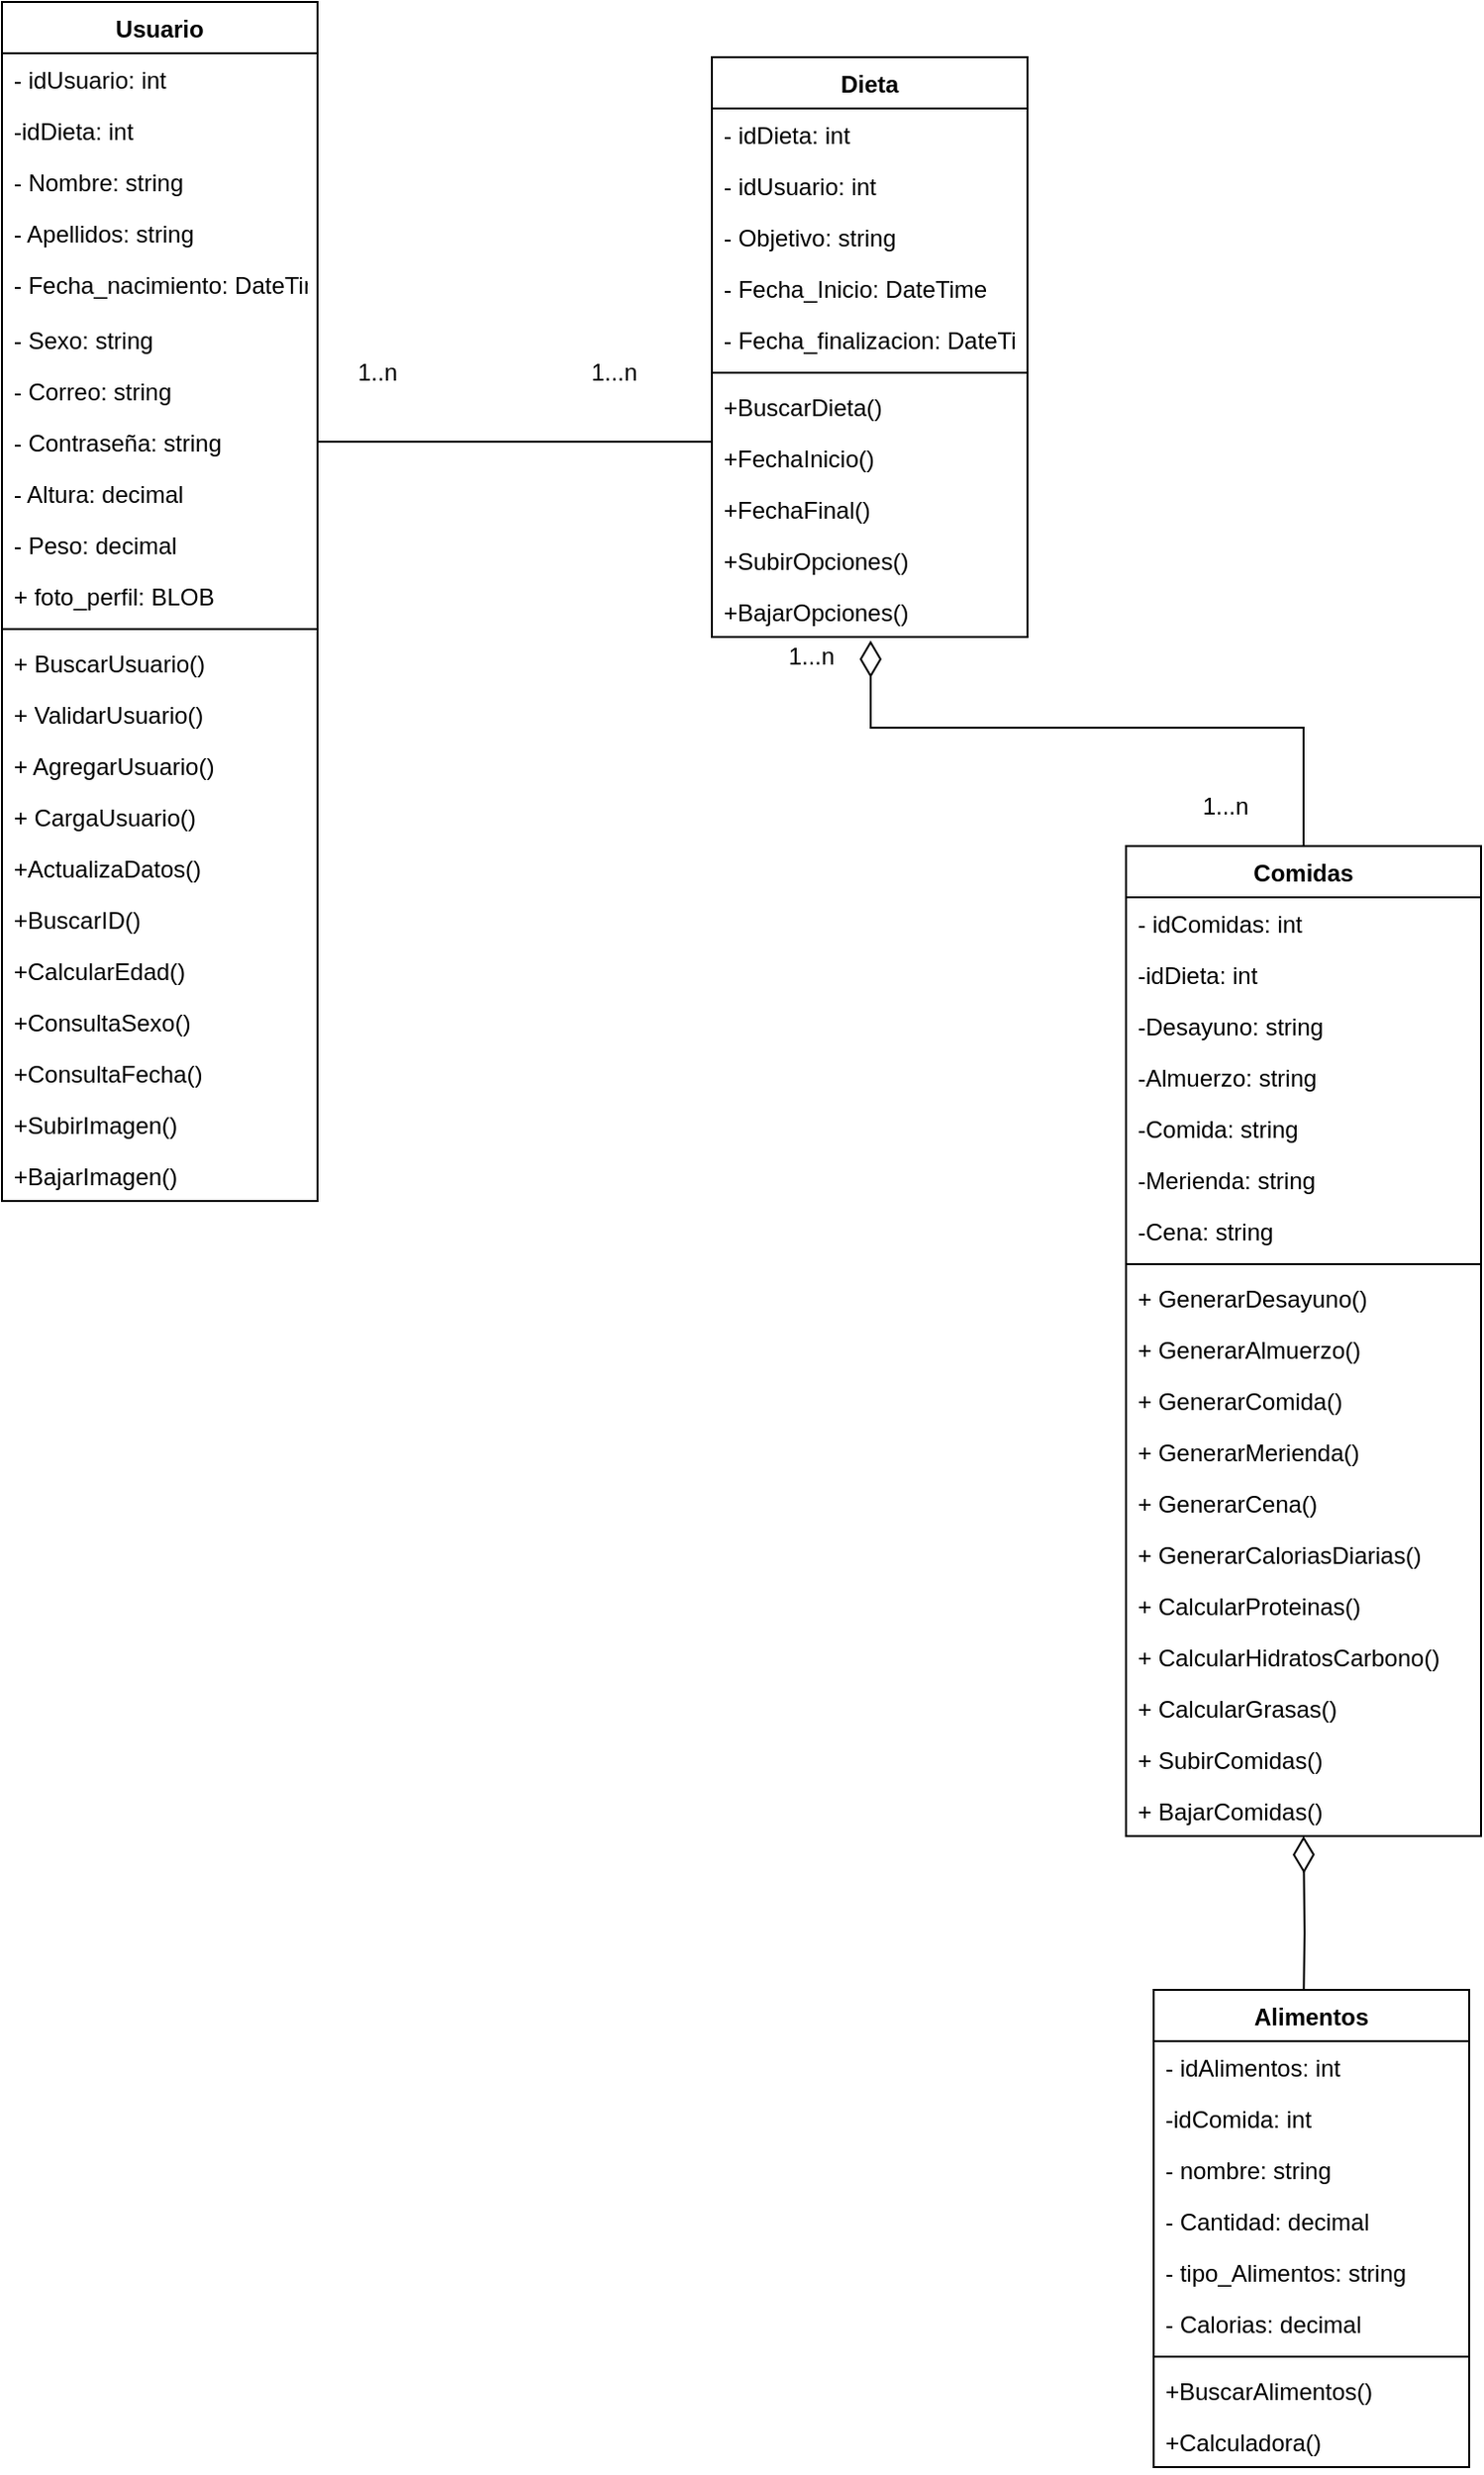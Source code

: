<mxfile version="14.6.13" type="device"><diagram id="8Gsco-pnXBFYh_fM60kr" name="Page-1"><mxGraphModel dx="2076" dy="1096" grid="1" gridSize="10" guides="1" tooltips="1" connect="1" arrows="1" fold="1" page="1" pageScale="1" pageWidth="3300" pageHeight="4681" math="0" shadow="0"><root><mxCell id="0"/><mxCell id="1" parent="0"/><mxCell id="gnFN1HKFer0yJX2Bne_Z-1" style="edgeStyle=orthogonalEdgeStyle;rounded=0;orthogonalLoop=1;jettySize=auto;html=1;exitX=0.5;exitY=0;exitDx=0;exitDy=0;endArrow=diamondThin;endFill=0;endSize=16;strokeWidth=1;entryX=0.503;entryY=1.069;entryDx=0;entryDy=0;entryPerimeter=0;" edge="1" parent="1" source="gnFN1HKFer0yJX2Bne_Z-2" target="gnFN1HKFer0yJX2Bne_Z-62"><mxGeometry relative="1" as="geometry"><Array as="points"><mxPoint x="1010" y="508"/><mxPoint x="791" y="508"/></Array><mxPoint x="790" y="468" as="targetPoint"/></mxGeometry></mxCell><mxCell id="gnFN1HKFer0yJX2Bne_Z-2" value="Comidas" style="swimlane;fontStyle=1;align=center;verticalAlign=top;childLayout=stackLayout;horizontal=1;startSize=26;horizontalStack=0;resizeParent=1;resizeParentMax=0;resizeLast=0;collapsible=1;marginBottom=0;" vertex="1" parent="1"><mxGeometry x="920" y="568" width="180" height="502" as="geometry"/></mxCell><mxCell id="gnFN1HKFer0yJX2Bne_Z-3" value="- idComidas: int" style="text;strokeColor=none;fillColor=none;align=left;verticalAlign=top;spacingLeft=4;spacingRight=4;overflow=hidden;rotatable=0;points=[[0,0.5],[1,0.5]];portConstraint=eastwest;" vertex="1" parent="gnFN1HKFer0yJX2Bne_Z-2"><mxGeometry y="26" width="180" height="26" as="geometry"/></mxCell><mxCell id="gnFN1HKFer0yJX2Bne_Z-4" value="-idDieta: int" style="text;strokeColor=none;fillColor=none;align=left;verticalAlign=top;spacingLeft=4;spacingRight=4;overflow=hidden;rotatable=0;points=[[0,0.5],[1,0.5]];portConstraint=eastwest;" vertex="1" parent="gnFN1HKFer0yJX2Bne_Z-2"><mxGeometry y="52" width="180" height="26" as="geometry"/></mxCell><mxCell id="gnFN1HKFer0yJX2Bne_Z-5" value="-Desayuno: string" style="text;strokeColor=none;fillColor=none;align=left;verticalAlign=top;spacingLeft=4;spacingRight=4;overflow=hidden;rotatable=0;points=[[0,0.5],[1,0.5]];portConstraint=eastwest;" vertex="1" parent="gnFN1HKFer0yJX2Bne_Z-2"><mxGeometry y="78" width="180" height="26" as="geometry"/></mxCell><mxCell id="gnFN1HKFer0yJX2Bne_Z-6" value="-Almuerzo: string" style="text;strokeColor=none;fillColor=none;align=left;verticalAlign=top;spacingLeft=4;spacingRight=4;overflow=hidden;rotatable=0;points=[[0,0.5],[1,0.5]];portConstraint=eastwest;" vertex="1" parent="gnFN1HKFer0yJX2Bne_Z-2"><mxGeometry y="104" width="180" height="26" as="geometry"/></mxCell><mxCell id="gnFN1HKFer0yJX2Bne_Z-7" value="-Comida: string" style="text;strokeColor=none;fillColor=none;align=left;verticalAlign=top;spacingLeft=4;spacingRight=4;overflow=hidden;rotatable=0;points=[[0,0.5],[1,0.5]];portConstraint=eastwest;" vertex="1" parent="gnFN1HKFer0yJX2Bne_Z-2"><mxGeometry y="130" width="180" height="26" as="geometry"/></mxCell><mxCell id="gnFN1HKFer0yJX2Bne_Z-8" value="-Merienda: string" style="text;strokeColor=none;fillColor=none;align=left;verticalAlign=top;spacingLeft=4;spacingRight=4;overflow=hidden;rotatable=0;points=[[0,0.5],[1,0.5]];portConstraint=eastwest;" vertex="1" parent="gnFN1HKFer0yJX2Bne_Z-2"><mxGeometry y="156" width="180" height="26" as="geometry"/></mxCell><mxCell id="gnFN1HKFer0yJX2Bne_Z-9" value="-Cena: string" style="text;strokeColor=none;fillColor=none;align=left;verticalAlign=top;spacingLeft=4;spacingRight=4;overflow=hidden;rotatable=0;points=[[0,0.5],[1,0.5]];portConstraint=eastwest;" vertex="1" parent="gnFN1HKFer0yJX2Bne_Z-2"><mxGeometry y="182" width="180" height="26" as="geometry"/></mxCell><mxCell id="gnFN1HKFer0yJX2Bne_Z-10" value="" style="line;strokeWidth=1;fillColor=none;align=left;verticalAlign=middle;spacingTop=-1;spacingLeft=3;spacingRight=3;rotatable=0;labelPosition=right;points=[];portConstraint=eastwest;" vertex="1" parent="gnFN1HKFer0yJX2Bne_Z-2"><mxGeometry y="208" width="180" height="8" as="geometry"/></mxCell><mxCell id="gnFN1HKFer0yJX2Bne_Z-11" value="+ GenerarDesayuno()" style="text;strokeColor=none;fillColor=none;align=left;verticalAlign=top;spacingLeft=4;spacingRight=4;overflow=hidden;rotatable=0;points=[[0,0.5],[1,0.5]];portConstraint=eastwest;" vertex="1" parent="gnFN1HKFer0yJX2Bne_Z-2"><mxGeometry y="216" width="180" height="26" as="geometry"/></mxCell><mxCell id="gnFN1HKFer0yJX2Bne_Z-12" value="+ GenerarAlmuerzo()" style="text;strokeColor=none;fillColor=none;align=left;verticalAlign=top;spacingLeft=4;spacingRight=4;overflow=hidden;rotatable=0;points=[[0,0.5],[1,0.5]];portConstraint=eastwest;" vertex="1" parent="gnFN1HKFer0yJX2Bne_Z-2"><mxGeometry y="242" width="180" height="26" as="geometry"/></mxCell><mxCell id="gnFN1HKFer0yJX2Bne_Z-13" value="+ GenerarComida()" style="text;strokeColor=none;fillColor=none;align=left;verticalAlign=top;spacingLeft=4;spacingRight=4;overflow=hidden;rotatable=0;points=[[0,0.5],[1,0.5]];portConstraint=eastwest;" vertex="1" parent="gnFN1HKFer0yJX2Bne_Z-2"><mxGeometry y="268" width="180" height="26" as="geometry"/></mxCell><mxCell id="gnFN1HKFer0yJX2Bne_Z-14" value="+ GenerarMerienda()" style="text;strokeColor=none;fillColor=none;align=left;verticalAlign=top;spacingLeft=4;spacingRight=4;overflow=hidden;rotatable=0;points=[[0,0.5],[1,0.5]];portConstraint=eastwest;" vertex="1" parent="gnFN1HKFer0yJX2Bne_Z-2"><mxGeometry y="294" width="180" height="26" as="geometry"/></mxCell><mxCell id="gnFN1HKFer0yJX2Bne_Z-15" value="+ GenerarCena()" style="text;strokeColor=none;fillColor=none;align=left;verticalAlign=top;spacingLeft=4;spacingRight=4;overflow=hidden;rotatable=0;points=[[0,0.5],[1,0.5]];portConstraint=eastwest;" vertex="1" parent="gnFN1HKFer0yJX2Bne_Z-2"><mxGeometry y="320" width="180" height="26" as="geometry"/></mxCell><mxCell id="gnFN1HKFer0yJX2Bne_Z-16" value="+ GenerarCaloriasDiarias()" style="text;strokeColor=none;fillColor=none;align=left;verticalAlign=top;spacingLeft=4;spacingRight=4;overflow=hidden;rotatable=0;points=[[0,0.5],[1,0.5]];portConstraint=eastwest;" vertex="1" parent="gnFN1HKFer0yJX2Bne_Z-2"><mxGeometry y="346" width="180" height="26" as="geometry"/></mxCell><mxCell id="gnFN1HKFer0yJX2Bne_Z-17" value="+ CalcularProteinas()" style="text;strokeColor=none;fillColor=none;align=left;verticalAlign=top;spacingLeft=4;spacingRight=4;overflow=hidden;rotatable=0;points=[[0,0.5],[1,0.5]];portConstraint=eastwest;" vertex="1" parent="gnFN1HKFer0yJX2Bne_Z-2"><mxGeometry y="372" width="180" height="26" as="geometry"/></mxCell><mxCell id="gnFN1HKFer0yJX2Bne_Z-18" value="+ CalcularHidratosCarbono()" style="text;strokeColor=none;fillColor=none;align=left;verticalAlign=top;spacingLeft=4;spacingRight=4;overflow=hidden;rotatable=0;points=[[0,0.5],[1,0.5]];portConstraint=eastwest;" vertex="1" parent="gnFN1HKFer0yJX2Bne_Z-2"><mxGeometry y="398" width="180" height="26" as="geometry"/></mxCell><mxCell id="gnFN1HKFer0yJX2Bne_Z-19" value="+ CalcularGrasas()" style="text;strokeColor=none;fillColor=none;align=left;verticalAlign=top;spacingLeft=4;spacingRight=4;overflow=hidden;rotatable=0;points=[[0,0.5],[1,0.5]];portConstraint=eastwest;" vertex="1" parent="gnFN1HKFer0yJX2Bne_Z-2"><mxGeometry y="424" width="180" height="26" as="geometry"/></mxCell><mxCell id="gnFN1HKFer0yJX2Bne_Z-20" value="+ SubirComidas()" style="text;strokeColor=none;fillColor=none;align=left;verticalAlign=top;spacingLeft=4;spacingRight=4;overflow=hidden;rotatable=0;points=[[0,0.5],[1,0.5]];portConstraint=eastwest;" vertex="1" parent="gnFN1HKFer0yJX2Bne_Z-2"><mxGeometry y="450" width="180" height="26" as="geometry"/></mxCell><mxCell id="gnFN1HKFer0yJX2Bne_Z-21" value="+ BajarComidas()" style="text;strokeColor=none;fillColor=none;align=left;verticalAlign=top;spacingLeft=4;spacingRight=4;overflow=hidden;rotatable=0;points=[[0,0.5],[1,0.5]];portConstraint=eastwest;" vertex="1" parent="gnFN1HKFer0yJX2Bne_Z-2"><mxGeometry y="476" width="180" height="26" as="geometry"/></mxCell><mxCell id="gnFN1HKFer0yJX2Bne_Z-22" style="edgeStyle=orthogonalEdgeStyle;rounded=0;orthogonalLoop=1;jettySize=auto;html=1;endArrow=diamondThin;endFill=0;endSize=16;strokeWidth=1;" edge="1" parent="1" target="gnFN1HKFer0yJX2Bne_Z-2"><mxGeometry relative="1" as="geometry"><Array as="points"/><mxPoint x="1010" y="1158" as="sourcePoint"/></mxGeometry></mxCell><mxCell id="gnFN1HKFer0yJX2Bne_Z-24" value="1..n" style="text;html=1;align=center;verticalAlign=middle;resizable=0;points=[];autosize=1;strokeColor=none;" vertex="1" parent="1"><mxGeometry x="520" y="318" width="40" height="20" as="geometry"/></mxCell><mxCell id="gnFN1HKFer0yJX2Bne_Z-25" value="1...n" style="text;html=1;align=center;verticalAlign=middle;resizable=0;points=[];autosize=1;strokeColor=none;" vertex="1" parent="1"><mxGeometry x="640" y="318" width="40" height="20" as="geometry"/></mxCell><mxCell id="gnFN1HKFer0yJX2Bne_Z-26" value="1...n" style="text;html=1;align=center;verticalAlign=middle;resizable=0;points=[];autosize=1;strokeColor=none;" vertex="1" parent="1"><mxGeometry x="740" y="462" width="40" height="20" as="geometry"/></mxCell><mxCell id="gnFN1HKFer0yJX2Bne_Z-27" value="Usuario" style="swimlane;fontStyle=1;align=center;verticalAlign=top;childLayout=stackLayout;horizontal=1;startSize=26;horizontalStack=0;resizeParent=1;resizeParentMax=0;resizeLast=0;collapsible=1;marginBottom=0;" vertex="1" parent="1"><mxGeometry x="350" y="140" width="160" height="608" as="geometry"/></mxCell><mxCell id="gnFN1HKFer0yJX2Bne_Z-28" value="- idUsuario: int" style="text;strokeColor=none;fillColor=none;align=left;verticalAlign=top;spacingLeft=4;spacingRight=4;overflow=hidden;rotatable=0;points=[[0,0.5],[1,0.5]];portConstraint=eastwest;" vertex="1" parent="gnFN1HKFer0yJX2Bne_Z-27"><mxGeometry y="26" width="160" height="26" as="geometry"/></mxCell><mxCell id="gnFN1HKFer0yJX2Bne_Z-29" value="-idDieta: int" style="text;strokeColor=none;fillColor=none;align=left;verticalAlign=top;spacingLeft=4;spacingRight=4;overflow=hidden;rotatable=0;points=[[0,0.5],[1,0.5]];portConstraint=eastwest;" vertex="1" parent="gnFN1HKFer0yJX2Bne_Z-27"><mxGeometry y="52" width="160" height="26" as="geometry"/></mxCell><mxCell id="gnFN1HKFer0yJX2Bne_Z-30" value="- Nombre: string" style="text;strokeColor=none;fillColor=none;align=left;verticalAlign=top;spacingLeft=4;spacingRight=4;overflow=hidden;rotatable=0;points=[[0,0.5],[1,0.5]];portConstraint=eastwest;" vertex="1" parent="gnFN1HKFer0yJX2Bne_Z-27"><mxGeometry y="78" width="160" height="26" as="geometry"/></mxCell><mxCell id="gnFN1HKFer0yJX2Bne_Z-31" value="- Apellidos: string" style="text;strokeColor=none;fillColor=none;align=left;verticalAlign=top;spacingLeft=4;spacingRight=4;overflow=hidden;rotatable=0;points=[[0,0.5],[1,0.5]];portConstraint=eastwest;" vertex="1" parent="gnFN1HKFer0yJX2Bne_Z-27"><mxGeometry y="104" width="160" height="26" as="geometry"/></mxCell><mxCell id="gnFN1HKFer0yJX2Bne_Z-32" value="- Fecha_nacimiento: DateTime" style="text;strokeColor=none;fillColor=none;align=left;verticalAlign=top;spacingLeft=4;spacingRight=4;overflow=hidden;rotatable=0;points=[[0,0.5],[1,0.5]];portConstraint=eastwest;" vertex="1" parent="gnFN1HKFer0yJX2Bne_Z-27"><mxGeometry y="130" width="160" height="28" as="geometry"/></mxCell><mxCell id="gnFN1HKFer0yJX2Bne_Z-33" value="- Sexo: string" style="text;strokeColor=none;fillColor=none;align=left;verticalAlign=top;spacingLeft=4;spacingRight=4;overflow=hidden;rotatable=0;points=[[0,0.5],[1,0.5]];portConstraint=eastwest;" vertex="1" parent="gnFN1HKFer0yJX2Bne_Z-27"><mxGeometry y="158" width="160" height="26" as="geometry"/></mxCell><mxCell id="gnFN1HKFer0yJX2Bne_Z-34" value="- Correo: string" style="text;strokeColor=none;fillColor=none;align=left;verticalAlign=top;spacingLeft=4;spacingRight=4;overflow=hidden;rotatable=0;points=[[0,0.5],[1,0.5]];portConstraint=eastwest;" vertex="1" parent="gnFN1HKFer0yJX2Bne_Z-27"><mxGeometry y="184" width="160" height="26" as="geometry"/></mxCell><mxCell id="gnFN1HKFer0yJX2Bne_Z-35" value="- Contraseña: string" style="text;strokeColor=none;fillColor=none;align=left;verticalAlign=top;spacingLeft=4;spacingRight=4;overflow=hidden;rotatable=0;points=[[0,0.5],[1,0.5]];portConstraint=eastwest;" vertex="1" parent="gnFN1HKFer0yJX2Bne_Z-27"><mxGeometry y="210" width="160" height="26" as="geometry"/></mxCell><mxCell id="gnFN1HKFer0yJX2Bne_Z-36" value="- Altura: decimal" style="text;strokeColor=none;fillColor=none;align=left;verticalAlign=top;spacingLeft=4;spacingRight=4;overflow=hidden;rotatable=0;points=[[0,0.5],[1,0.5]];portConstraint=eastwest;" vertex="1" parent="gnFN1HKFer0yJX2Bne_Z-27"><mxGeometry y="236" width="160" height="26" as="geometry"/></mxCell><mxCell id="gnFN1HKFer0yJX2Bne_Z-37" value="- Peso: decimal" style="text;strokeColor=none;fillColor=none;align=left;verticalAlign=top;spacingLeft=4;spacingRight=4;overflow=hidden;rotatable=0;points=[[0,0.5],[1,0.5]];portConstraint=eastwest;" vertex="1" parent="gnFN1HKFer0yJX2Bne_Z-27"><mxGeometry y="262" width="160" height="26" as="geometry"/></mxCell><mxCell id="gnFN1HKFer0yJX2Bne_Z-38" value="+ foto_perfil: BLOB" style="text;strokeColor=none;fillColor=none;align=left;verticalAlign=top;spacingLeft=4;spacingRight=4;overflow=hidden;rotatable=0;points=[[0,0.5],[1,0.5]];portConstraint=eastwest;" vertex="1" parent="gnFN1HKFer0yJX2Bne_Z-27"><mxGeometry y="288" width="160" height="26" as="geometry"/></mxCell><mxCell id="gnFN1HKFer0yJX2Bne_Z-39" value="" style="line;strokeWidth=1;fillColor=none;align=left;verticalAlign=middle;spacingTop=-1;spacingLeft=3;spacingRight=3;rotatable=0;labelPosition=right;points=[];portConstraint=eastwest;" vertex="1" parent="gnFN1HKFer0yJX2Bne_Z-27"><mxGeometry y="314" width="160" height="8" as="geometry"/></mxCell><mxCell id="gnFN1HKFer0yJX2Bne_Z-40" value="+ BuscarUsuario()" style="text;strokeColor=none;fillColor=none;align=left;verticalAlign=top;spacingLeft=4;spacingRight=4;overflow=hidden;rotatable=0;points=[[0,0.5],[1,0.5]];portConstraint=eastwest;" vertex="1" parent="gnFN1HKFer0yJX2Bne_Z-27"><mxGeometry y="322" width="160" height="26" as="geometry"/></mxCell><mxCell id="gnFN1HKFer0yJX2Bne_Z-41" value="+ ValidarUsuario()" style="text;strokeColor=none;fillColor=none;align=left;verticalAlign=top;spacingLeft=4;spacingRight=4;overflow=hidden;rotatable=0;points=[[0,0.5],[1,0.5]];portConstraint=eastwest;" vertex="1" parent="gnFN1HKFer0yJX2Bne_Z-27"><mxGeometry y="348" width="160" height="26" as="geometry"/></mxCell><mxCell id="gnFN1HKFer0yJX2Bne_Z-42" value="+ AgregarUsuario()" style="text;strokeColor=none;fillColor=none;align=left;verticalAlign=top;spacingLeft=4;spacingRight=4;overflow=hidden;rotatable=0;points=[[0,0.5],[1,0.5]];portConstraint=eastwest;" vertex="1" parent="gnFN1HKFer0yJX2Bne_Z-27"><mxGeometry y="374" width="160" height="26" as="geometry"/></mxCell><mxCell id="gnFN1HKFer0yJX2Bne_Z-43" value="+ CargaUsuario()" style="text;strokeColor=none;fillColor=none;align=left;verticalAlign=top;spacingLeft=4;spacingRight=4;overflow=hidden;rotatable=0;points=[[0,0.5],[1,0.5]];portConstraint=eastwest;" vertex="1" parent="gnFN1HKFer0yJX2Bne_Z-27"><mxGeometry y="400" width="160" height="26" as="geometry"/></mxCell><mxCell id="gnFN1HKFer0yJX2Bne_Z-44" value="+ActualizaDatos()" style="text;strokeColor=none;fillColor=none;align=left;verticalAlign=top;spacingLeft=4;spacingRight=4;overflow=hidden;rotatable=0;points=[[0,0.5],[1,0.5]];portConstraint=eastwest;" vertex="1" parent="gnFN1HKFer0yJX2Bne_Z-27"><mxGeometry y="426" width="160" height="26" as="geometry"/></mxCell><mxCell id="gnFN1HKFer0yJX2Bne_Z-45" value="+BuscarID()" style="text;strokeColor=none;fillColor=none;align=left;verticalAlign=top;spacingLeft=4;spacingRight=4;overflow=hidden;rotatable=0;points=[[0,0.5],[1,0.5]];portConstraint=eastwest;" vertex="1" parent="gnFN1HKFer0yJX2Bne_Z-27"><mxGeometry y="452" width="160" height="26" as="geometry"/></mxCell><mxCell id="gnFN1HKFer0yJX2Bne_Z-46" value="+CalcularEdad()" style="text;strokeColor=none;fillColor=none;align=left;verticalAlign=top;spacingLeft=4;spacingRight=4;overflow=hidden;rotatable=0;points=[[0,0.5],[1,0.5]];portConstraint=eastwest;" vertex="1" parent="gnFN1HKFer0yJX2Bne_Z-27"><mxGeometry y="478" width="160" height="26" as="geometry"/></mxCell><mxCell id="gnFN1HKFer0yJX2Bne_Z-47" value="+ConsultaSexo()" style="text;strokeColor=none;fillColor=none;align=left;verticalAlign=top;spacingLeft=4;spacingRight=4;overflow=hidden;rotatable=0;points=[[0,0.5],[1,0.5]];portConstraint=eastwest;" vertex="1" parent="gnFN1HKFer0yJX2Bne_Z-27"><mxGeometry y="504" width="160" height="26" as="geometry"/></mxCell><mxCell id="gnFN1HKFer0yJX2Bne_Z-48" value="+ConsultaFecha()" style="text;strokeColor=none;fillColor=none;align=left;verticalAlign=top;spacingLeft=4;spacingRight=4;overflow=hidden;rotatable=0;points=[[0,0.5],[1,0.5]];portConstraint=eastwest;" vertex="1" parent="gnFN1HKFer0yJX2Bne_Z-27"><mxGeometry y="530" width="160" height="26" as="geometry"/></mxCell><mxCell id="gnFN1HKFer0yJX2Bne_Z-49" value="+SubirImagen()" style="text;strokeColor=none;fillColor=none;align=left;verticalAlign=top;spacingLeft=4;spacingRight=4;overflow=hidden;rotatable=0;points=[[0,0.5],[1,0.5]];portConstraint=eastwest;" vertex="1" parent="gnFN1HKFer0yJX2Bne_Z-27"><mxGeometry y="556" width="160" height="26" as="geometry"/></mxCell><mxCell id="gnFN1HKFer0yJX2Bne_Z-50" value="+BajarImagen()" style="text;strokeColor=none;fillColor=none;align=left;verticalAlign=top;spacingLeft=4;spacingRight=4;overflow=hidden;rotatable=0;points=[[0,0.5],[1,0.5]];portConstraint=eastwest;" vertex="1" parent="gnFN1HKFer0yJX2Bne_Z-27"><mxGeometry y="582" width="160" height="26" as="geometry"/></mxCell><mxCell id="gnFN1HKFer0yJX2Bne_Z-51" value="Dieta" style="swimlane;fontStyle=1;align=center;verticalAlign=top;childLayout=stackLayout;horizontal=1;startSize=26;horizontalStack=0;resizeParent=1;resizeParentMax=0;resizeLast=0;collapsible=1;marginBottom=0;" vertex="1" parent="1"><mxGeometry x="710" y="168" width="160" height="294" as="geometry"/></mxCell><mxCell id="gnFN1HKFer0yJX2Bne_Z-52" value="- idDieta: int" style="text;strokeColor=none;fillColor=none;align=left;verticalAlign=top;spacingLeft=4;spacingRight=4;overflow=hidden;rotatable=0;points=[[0,0.5],[1,0.5]];portConstraint=eastwest;" vertex="1" parent="gnFN1HKFer0yJX2Bne_Z-51"><mxGeometry y="26" width="160" height="26" as="geometry"/></mxCell><mxCell id="gnFN1HKFer0yJX2Bne_Z-53" value="- idUsuario: int" style="text;strokeColor=none;fillColor=none;align=left;verticalAlign=top;spacingLeft=4;spacingRight=4;overflow=hidden;rotatable=0;points=[[0,0.5],[1,0.5]];portConstraint=eastwest;" vertex="1" parent="gnFN1HKFer0yJX2Bne_Z-51"><mxGeometry y="52" width="160" height="26" as="geometry"/></mxCell><mxCell id="gnFN1HKFer0yJX2Bne_Z-54" value="- Objetivo: string" style="text;strokeColor=none;fillColor=none;align=left;verticalAlign=top;spacingLeft=4;spacingRight=4;overflow=hidden;rotatable=0;points=[[0,0.5],[1,0.5]];portConstraint=eastwest;" vertex="1" parent="gnFN1HKFer0yJX2Bne_Z-51"><mxGeometry y="78" width="160" height="26" as="geometry"/></mxCell><mxCell id="gnFN1HKFer0yJX2Bne_Z-55" value="- Fecha_Inicio: DateTime" style="text;strokeColor=none;fillColor=none;align=left;verticalAlign=top;spacingLeft=4;spacingRight=4;overflow=hidden;rotatable=0;points=[[0,0.5],[1,0.5]];portConstraint=eastwest;" vertex="1" parent="gnFN1HKFer0yJX2Bne_Z-51"><mxGeometry y="104" width="160" height="26" as="geometry"/></mxCell><mxCell id="gnFN1HKFer0yJX2Bne_Z-56" value="- Fecha_finalizacion: DateTime" style="text;strokeColor=none;fillColor=none;align=left;verticalAlign=top;spacingLeft=4;spacingRight=4;overflow=hidden;rotatable=0;points=[[0,0.5],[1,0.5]];portConstraint=eastwest;" vertex="1" parent="gnFN1HKFer0yJX2Bne_Z-51"><mxGeometry y="130" width="160" height="26" as="geometry"/></mxCell><mxCell id="gnFN1HKFer0yJX2Bne_Z-57" value="" style="line;strokeWidth=1;fillColor=none;align=left;verticalAlign=middle;spacingTop=-1;spacingLeft=3;spacingRight=3;rotatable=0;labelPosition=right;points=[];portConstraint=eastwest;" vertex="1" parent="gnFN1HKFer0yJX2Bne_Z-51"><mxGeometry y="156" width="160" height="8" as="geometry"/></mxCell><mxCell id="gnFN1HKFer0yJX2Bne_Z-58" value="+BuscarDieta()" style="text;strokeColor=none;fillColor=none;align=left;verticalAlign=top;spacingLeft=4;spacingRight=4;overflow=hidden;rotatable=0;points=[[0,0.5],[1,0.5]];portConstraint=eastwest;" vertex="1" parent="gnFN1HKFer0yJX2Bne_Z-51"><mxGeometry y="164" width="160" height="26" as="geometry"/></mxCell><mxCell id="gnFN1HKFer0yJX2Bne_Z-59" value="+FechaInicio()" style="text;strokeColor=none;fillColor=none;align=left;verticalAlign=top;spacingLeft=4;spacingRight=4;overflow=hidden;rotatable=0;points=[[0,0.5],[1,0.5]];portConstraint=eastwest;" vertex="1" parent="gnFN1HKFer0yJX2Bne_Z-51"><mxGeometry y="190" width="160" height="26" as="geometry"/></mxCell><mxCell id="gnFN1HKFer0yJX2Bne_Z-60" value="+FechaFinal()" style="text;strokeColor=none;fillColor=none;align=left;verticalAlign=top;spacingLeft=4;spacingRight=4;overflow=hidden;rotatable=0;points=[[0,0.5],[1,0.5]];portConstraint=eastwest;" vertex="1" parent="gnFN1HKFer0yJX2Bne_Z-51"><mxGeometry y="216" width="160" height="26" as="geometry"/></mxCell><mxCell id="gnFN1HKFer0yJX2Bne_Z-61" value="+SubirOpciones()" style="text;strokeColor=none;fillColor=none;align=left;verticalAlign=top;spacingLeft=4;spacingRight=4;overflow=hidden;rotatable=0;points=[[0,0.5],[1,0.5]];portConstraint=eastwest;" vertex="1" parent="gnFN1HKFer0yJX2Bne_Z-51"><mxGeometry y="242" width="160" height="26" as="geometry"/></mxCell><mxCell id="gnFN1HKFer0yJX2Bne_Z-62" value="+BajarOpciones()" style="text;strokeColor=none;fillColor=none;align=left;verticalAlign=top;spacingLeft=4;spacingRight=4;overflow=hidden;rotatable=0;points=[[0,0.5],[1,0.5]];portConstraint=eastwest;" vertex="1" parent="gnFN1HKFer0yJX2Bne_Z-51"><mxGeometry y="268" width="160" height="26" as="geometry"/></mxCell><mxCell id="gnFN1HKFer0yJX2Bne_Z-63" value="1...n" style="text;html=1;align=center;verticalAlign=middle;resizable=0;points=[];autosize=1;strokeColor=none;" vertex="1" parent="1"><mxGeometry x="880" y="538" width="180" height="20" as="geometry"/></mxCell><mxCell id="gnFN1HKFer0yJX2Bne_Z-64" value="Alimentos" style="swimlane;fontStyle=1;align=center;verticalAlign=top;childLayout=stackLayout;horizontal=1;startSize=26;horizontalStack=0;resizeParent=1;resizeParentMax=0;resizeLast=0;collapsible=1;marginBottom=0;" vertex="1" parent="1"><mxGeometry x="934" y="1148" width="160" height="242" as="geometry"/></mxCell><mxCell id="gnFN1HKFer0yJX2Bne_Z-65" value="- idAlimentos: int" style="text;strokeColor=none;fillColor=none;align=left;verticalAlign=top;spacingLeft=4;spacingRight=4;overflow=hidden;rotatable=0;points=[[0,0.5],[1,0.5]];portConstraint=eastwest;" vertex="1" parent="gnFN1HKFer0yJX2Bne_Z-64"><mxGeometry y="26" width="160" height="26" as="geometry"/></mxCell><mxCell id="gnFN1HKFer0yJX2Bne_Z-66" value="-idComida: int" style="text;strokeColor=none;fillColor=none;align=left;verticalAlign=top;spacingLeft=4;spacingRight=4;overflow=hidden;rotatable=0;points=[[0,0.5],[1,0.5]];portConstraint=eastwest;" vertex="1" parent="gnFN1HKFer0yJX2Bne_Z-64"><mxGeometry y="52" width="160" height="26" as="geometry"/></mxCell><mxCell id="gnFN1HKFer0yJX2Bne_Z-67" value="- nombre: string" style="text;strokeColor=none;fillColor=none;align=left;verticalAlign=top;spacingLeft=4;spacingRight=4;overflow=hidden;rotatable=0;points=[[0,0.5],[1,0.5]];portConstraint=eastwest;" vertex="1" parent="gnFN1HKFer0yJX2Bne_Z-64"><mxGeometry y="78" width="160" height="26" as="geometry"/></mxCell><mxCell id="gnFN1HKFer0yJX2Bne_Z-68" value="- Cantidad: decimal " style="text;strokeColor=none;fillColor=none;align=left;verticalAlign=top;spacingLeft=4;spacingRight=4;overflow=hidden;rotatable=0;points=[[0,0.5],[1,0.5]];portConstraint=eastwest;" vertex="1" parent="gnFN1HKFer0yJX2Bne_Z-64"><mxGeometry y="104" width="160" height="26" as="geometry"/></mxCell><mxCell id="gnFN1HKFer0yJX2Bne_Z-69" value="- tipo_Alimentos: string" style="text;strokeColor=none;fillColor=none;align=left;verticalAlign=top;spacingLeft=4;spacingRight=4;overflow=hidden;rotatable=0;points=[[0,0.5],[1,0.5]];portConstraint=eastwest;" vertex="1" parent="gnFN1HKFer0yJX2Bne_Z-64"><mxGeometry y="130" width="160" height="26" as="geometry"/></mxCell><mxCell id="gnFN1HKFer0yJX2Bne_Z-70" value="- Calorias: decimal" style="text;strokeColor=none;fillColor=none;align=left;verticalAlign=top;spacingLeft=4;spacingRight=4;overflow=hidden;rotatable=0;points=[[0,0.5],[1,0.5]];portConstraint=eastwest;" vertex="1" parent="gnFN1HKFer0yJX2Bne_Z-64"><mxGeometry y="156" width="160" height="26" as="geometry"/></mxCell><mxCell id="gnFN1HKFer0yJX2Bne_Z-71" value="" style="line;strokeWidth=1;fillColor=none;align=left;verticalAlign=middle;spacingTop=-1;spacingLeft=3;spacingRight=3;rotatable=0;labelPosition=right;points=[];portConstraint=eastwest;" vertex="1" parent="gnFN1HKFer0yJX2Bne_Z-64"><mxGeometry y="182" width="160" height="8" as="geometry"/></mxCell><mxCell id="gnFN1HKFer0yJX2Bne_Z-72" value="+BuscarAlimentos()" style="text;strokeColor=none;fillColor=none;align=left;verticalAlign=top;spacingLeft=4;spacingRight=4;overflow=hidden;rotatable=0;points=[[0,0.5],[1,0.5]];portConstraint=eastwest;" vertex="1" parent="gnFN1HKFer0yJX2Bne_Z-64"><mxGeometry y="190" width="160" height="26" as="geometry"/></mxCell><mxCell id="gnFN1HKFer0yJX2Bne_Z-73" value="+Calculadora()" style="text;strokeColor=none;fillColor=none;align=left;verticalAlign=top;spacingLeft=4;spacingRight=4;overflow=hidden;rotatable=0;points=[[0,0.5],[1,0.5]];portConstraint=eastwest;" vertex="1" parent="gnFN1HKFer0yJX2Bne_Z-64"><mxGeometry y="216" width="160" height="26" as="geometry"/></mxCell><mxCell id="gnFN1HKFer0yJX2Bne_Z-74" style="edgeStyle=orthogonalEdgeStyle;rounded=0;orthogonalLoop=1;jettySize=auto;html=1;entryX=0;entryY=0.5;entryDx=0;entryDy=0;endArrow=none;endFill=0;" edge="1" parent="1" source="gnFN1HKFer0yJX2Bne_Z-35" target="gnFN1HKFer0yJX2Bne_Z-59"><mxGeometry relative="1" as="geometry"><mxPoint x="690" y="363" as="targetPoint"/><Array as="points"><mxPoint x="710" y="363"/></Array></mxGeometry></mxCell></root></mxGraphModel></diagram></mxfile>